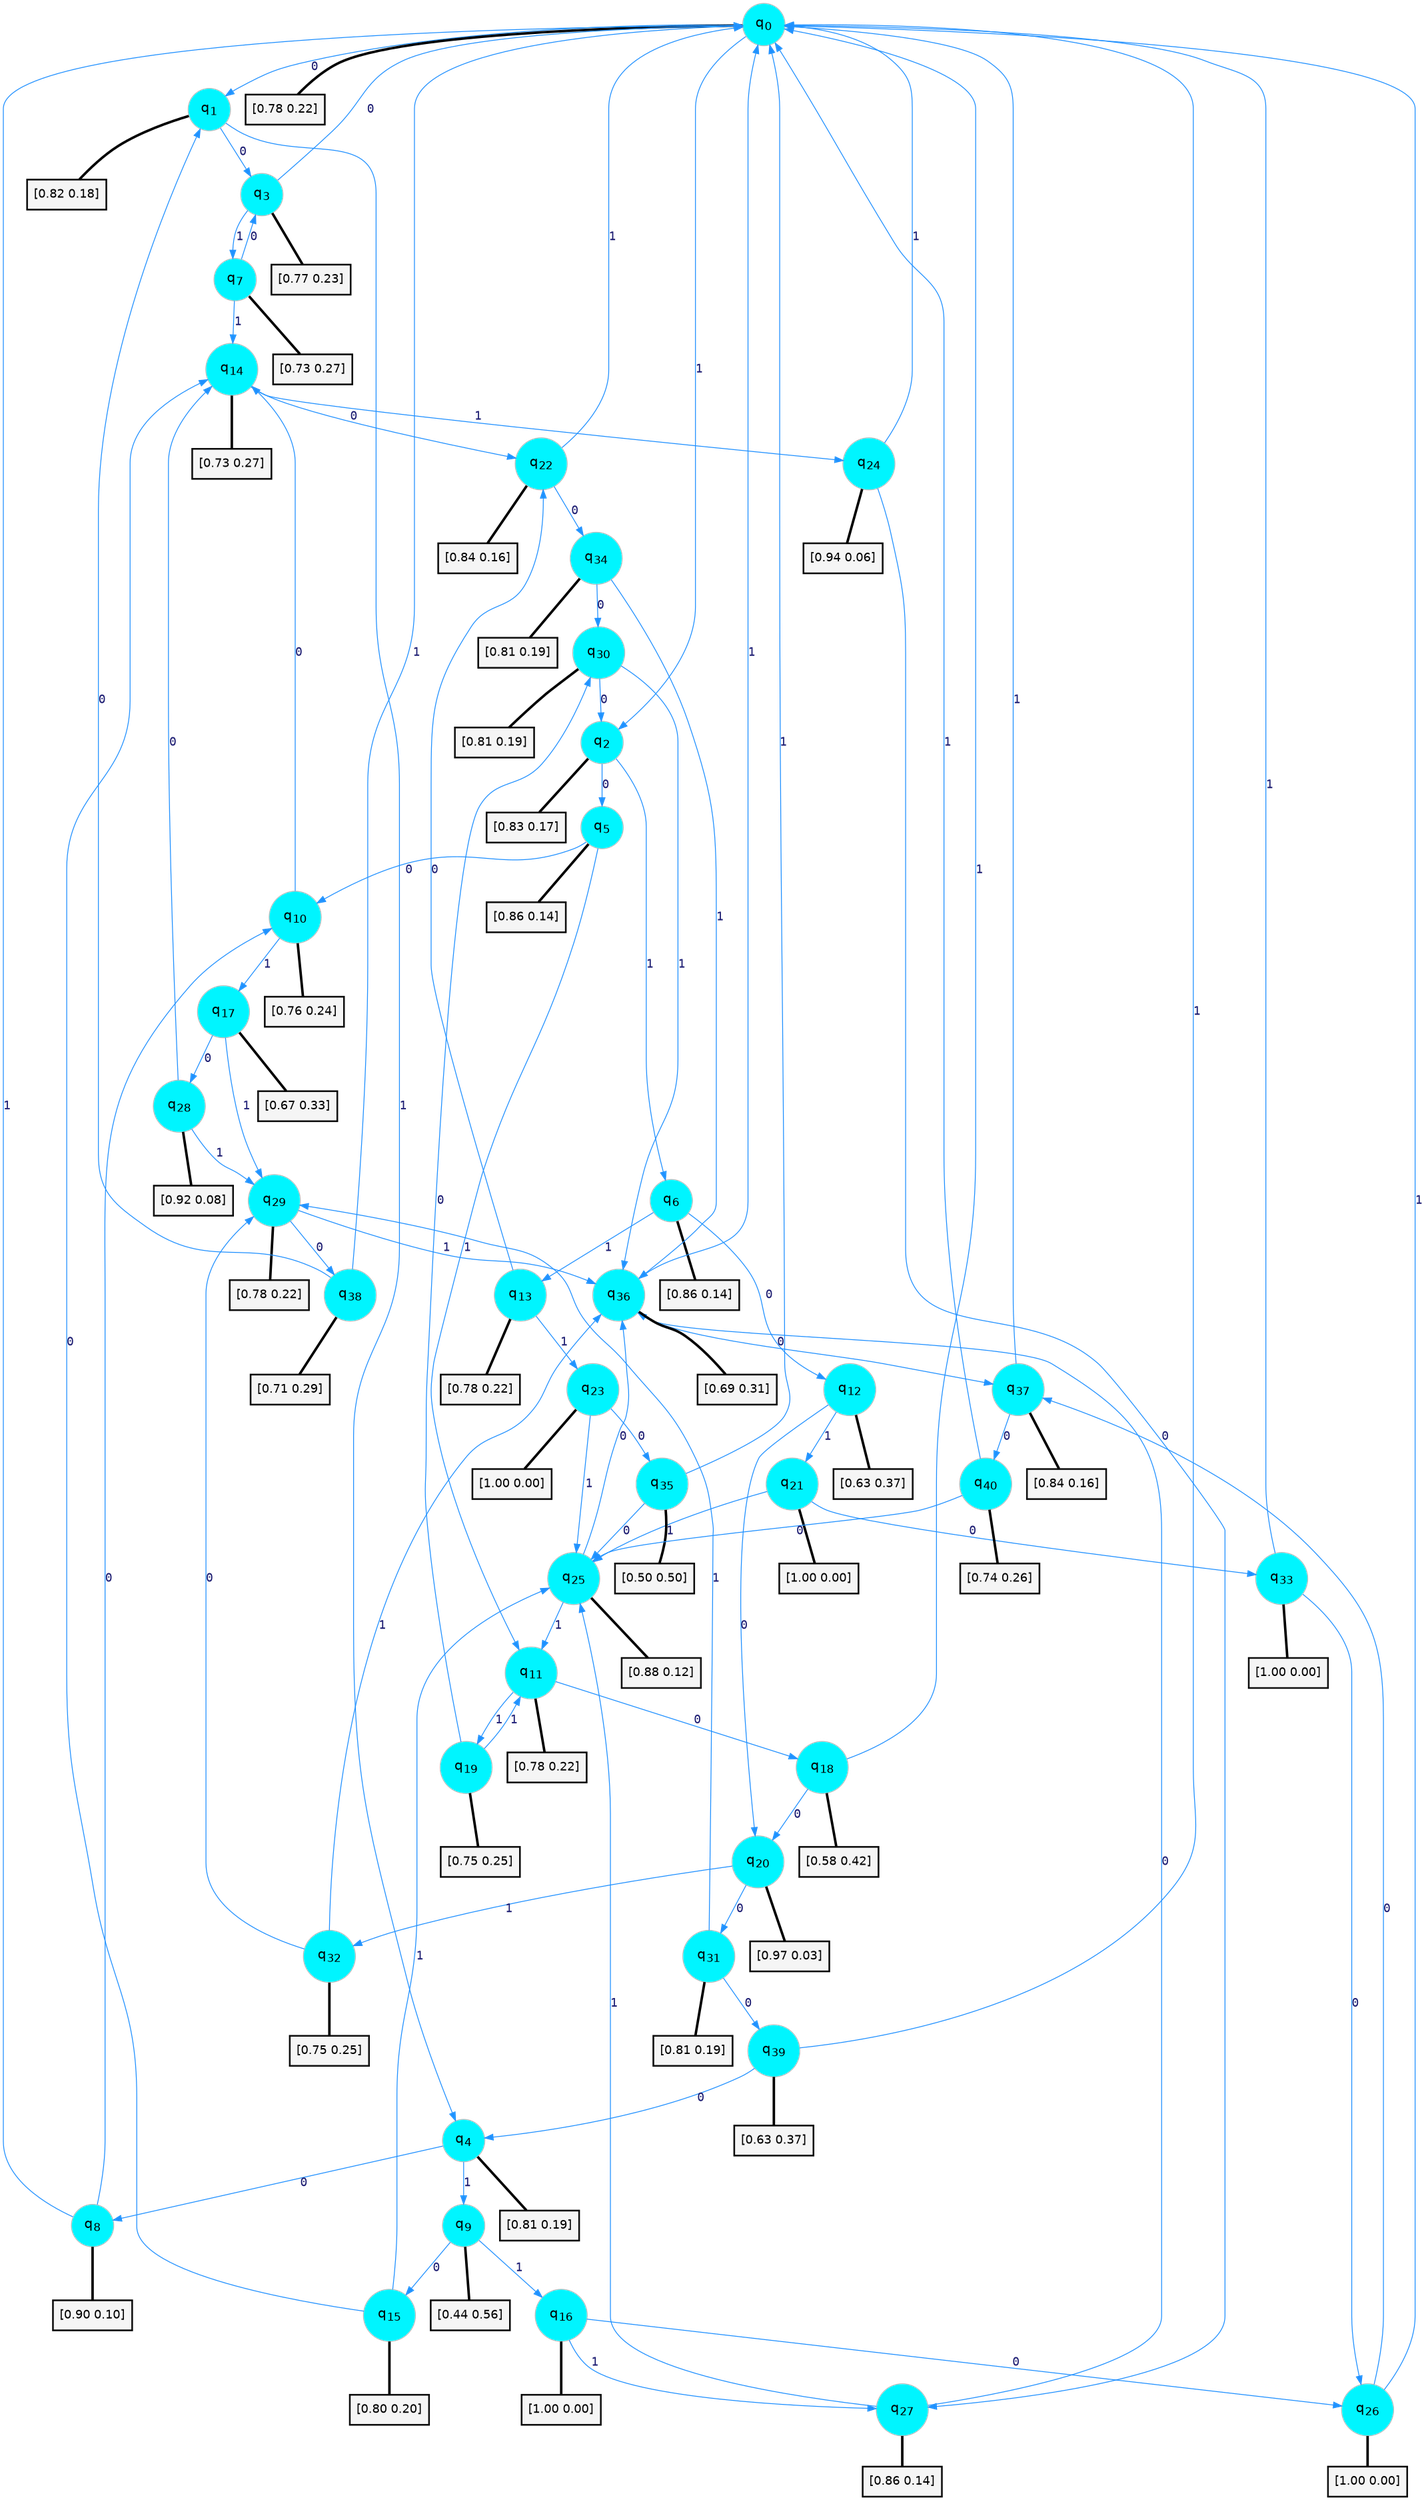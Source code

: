 digraph G {
graph [
bgcolor=transparent, dpi=300, rankdir=TD, size="40,25"];
node [
color=gray, fillcolor=turquoise1, fontcolor=black, fontname=Helvetica, fontsize=16, fontweight=bold, shape=circle, style=filled];
edge [
arrowsize=1, color=dodgerblue1, fontcolor=midnightblue, fontname=courier, fontweight=bold, penwidth=1, style=solid, weight=20];
0[label=<q<SUB>0</SUB>>];
1[label=<q<SUB>1</SUB>>];
2[label=<q<SUB>2</SUB>>];
3[label=<q<SUB>3</SUB>>];
4[label=<q<SUB>4</SUB>>];
5[label=<q<SUB>5</SUB>>];
6[label=<q<SUB>6</SUB>>];
7[label=<q<SUB>7</SUB>>];
8[label=<q<SUB>8</SUB>>];
9[label=<q<SUB>9</SUB>>];
10[label=<q<SUB>10</SUB>>];
11[label=<q<SUB>11</SUB>>];
12[label=<q<SUB>12</SUB>>];
13[label=<q<SUB>13</SUB>>];
14[label=<q<SUB>14</SUB>>];
15[label=<q<SUB>15</SUB>>];
16[label=<q<SUB>16</SUB>>];
17[label=<q<SUB>17</SUB>>];
18[label=<q<SUB>18</SUB>>];
19[label=<q<SUB>19</SUB>>];
20[label=<q<SUB>20</SUB>>];
21[label=<q<SUB>21</SUB>>];
22[label=<q<SUB>22</SUB>>];
23[label=<q<SUB>23</SUB>>];
24[label=<q<SUB>24</SUB>>];
25[label=<q<SUB>25</SUB>>];
26[label=<q<SUB>26</SUB>>];
27[label=<q<SUB>27</SUB>>];
28[label=<q<SUB>28</SUB>>];
29[label=<q<SUB>29</SUB>>];
30[label=<q<SUB>30</SUB>>];
31[label=<q<SUB>31</SUB>>];
32[label=<q<SUB>32</SUB>>];
33[label=<q<SUB>33</SUB>>];
34[label=<q<SUB>34</SUB>>];
35[label=<q<SUB>35</SUB>>];
36[label=<q<SUB>36</SUB>>];
37[label=<q<SUB>37</SUB>>];
38[label=<q<SUB>38</SUB>>];
39[label=<q<SUB>39</SUB>>];
40[label=<q<SUB>40</SUB>>];
41[label="[0.78 0.22]", shape=box,fontcolor=black, fontname=Helvetica, fontsize=14, penwidth=2, fillcolor=whitesmoke,color=black];
42[label="[0.82 0.18]", shape=box,fontcolor=black, fontname=Helvetica, fontsize=14, penwidth=2, fillcolor=whitesmoke,color=black];
43[label="[0.83 0.17]", shape=box,fontcolor=black, fontname=Helvetica, fontsize=14, penwidth=2, fillcolor=whitesmoke,color=black];
44[label="[0.77 0.23]", shape=box,fontcolor=black, fontname=Helvetica, fontsize=14, penwidth=2, fillcolor=whitesmoke,color=black];
45[label="[0.81 0.19]", shape=box,fontcolor=black, fontname=Helvetica, fontsize=14, penwidth=2, fillcolor=whitesmoke,color=black];
46[label="[0.86 0.14]", shape=box,fontcolor=black, fontname=Helvetica, fontsize=14, penwidth=2, fillcolor=whitesmoke,color=black];
47[label="[0.86 0.14]", shape=box,fontcolor=black, fontname=Helvetica, fontsize=14, penwidth=2, fillcolor=whitesmoke,color=black];
48[label="[0.73 0.27]", shape=box,fontcolor=black, fontname=Helvetica, fontsize=14, penwidth=2, fillcolor=whitesmoke,color=black];
49[label="[0.90 0.10]", shape=box,fontcolor=black, fontname=Helvetica, fontsize=14, penwidth=2, fillcolor=whitesmoke,color=black];
50[label="[0.44 0.56]", shape=box,fontcolor=black, fontname=Helvetica, fontsize=14, penwidth=2, fillcolor=whitesmoke,color=black];
51[label="[0.76 0.24]", shape=box,fontcolor=black, fontname=Helvetica, fontsize=14, penwidth=2, fillcolor=whitesmoke,color=black];
52[label="[0.78 0.22]", shape=box,fontcolor=black, fontname=Helvetica, fontsize=14, penwidth=2, fillcolor=whitesmoke,color=black];
53[label="[0.63 0.37]", shape=box,fontcolor=black, fontname=Helvetica, fontsize=14, penwidth=2, fillcolor=whitesmoke,color=black];
54[label="[0.78 0.22]", shape=box,fontcolor=black, fontname=Helvetica, fontsize=14, penwidth=2, fillcolor=whitesmoke,color=black];
55[label="[0.73 0.27]", shape=box,fontcolor=black, fontname=Helvetica, fontsize=14, penwidth=2, fillcolor=whitesmoke,color=black];
56[label="[0.80 0.20]", shape=box,fontcolor=black, fontname=Helvetica, fontsize=14, penwidth=2, fillcolor=whitesmoke,color=black];
57[label="[1.00 0.00]", shape=box,fontcolor=black, fontname=Helvetica, fontsize=14, penwidth=2, fillcolor=whitesmoke,color=black];
58[label="[0.67 0.33]", shape=box,fontcolor=black, fontname=Helvetica, fontsize=14, penwidth=2, fillcolor=whitesmoke,color=black];
59[label="[0.58 0.42]", shape=box,fontcolor=black, fontname=Helvetica, fontsize=14, penwidth=2, fillcolor=whitesmoke,color=black];
60[label="[0.75 0.25]", shape=box,fontcolor=black, fontname=Helvetica, fontsize=14, penwidth=2, fillcolor=whitesmoke,color=black];
61[label="[0.97 0.03]", shape=box,fontcolor=black, fontname=Helvetica, fontsize=14, penwidth=2, fillcolor=whitesmoke,color=black];
62[label="[1.00 0.00]", shape=box,fontcolor=black, fontname=Helvetica, fontsize=14, penwidth=2, fillcolor=whitesmoke,color=black];
63[label="[0.84 0.16]", shape=box,fontcolor=black, fontname=Helvetica, fontsize=14, penwidth=2, fillcolor=whitesmoke,color=black];
64[label="[1.00 0.00]", shape=box,fontcolor=black, fontname=Helvetica, fontsize=14, penwidth=2, fillcolor=whitesmoke,color=black];
65[label="[0.94 0.06]", shape=box,fontcolor=black, fontname=Helvetica, fontsize=14, penwidth=2, fillcolor=whitesmoke,color=black];
66[label="[0.88 0.12]", shape=box,fontcolor=black, fontname=Helvetica, fontsize=14, penwidth=2, fillcolor=whitesmoke,color=black];
67[label="[1.00 0.00]", shape=box,fontcolor=black, fontname=Helvetica, fontsize=14, penwidth=2, fillcolor=whitesmoke,color=black];
68[label="[0.86 0.14]", shape=box,fontcolor=black, fontname=Helvetica, fontsize=14, penwidth=2, fillcolor=whitesmoke,color=black];
69[label="[0.92 0.08]", shape=box,fontcolor=black, fontname=Helvetica, fontsize=14, penwidth=2, fillcolor=whitesmoke,color=black];
70[label="[0.78 0.22]", shape=box,fontcolor=black, fontname=Helvetica, fontsize=14, penwidth=2, fillcolor=whitesmoke,color=black];
71[label="[0.81 0.19]", shape=box,fontcolor=black, fontname=Helvetica, fontsize=14, penwidth=2, fillcolor=whitesmoke,color=black];
72[label="[0.81 0.19]", shape=box,fontcolor=black, fontname=Helvetica, fontsize=14, penwidth=2, fillcolor=whitesmoke,color=black];
73[label="[0.75 0.25]", shape=box,fontcolor=black, fontname=Helvetica, fontsize=14, penwidth=2, fillcolor=whitesmoke,color=black];
74[label="[1.00 0.00]", shape=box,fontcolor=black, fontname=Helvetica, fontsize=14, penwidth=2, fillcolor=whitesmoke,color=black];
75[label="[0.81 0.19]", shape=box,fontcolor=black, fontname=Helvetica, fontsize=14, penwidth=2, fillcolor=whitesmoke,color=black];
76[label="[0.50 0.50]", shape=box,fontcolor=black, fontname=Helvetica, fontsize=14, penwidth=2, fillcolor=whitesmoke,color=black];
77[label="[0.69 0.31]", shape=box,fontcolor=black, fontname=Helvetica, fontsize=14, penwidth=2, fillcolor=whitesmoke,color=black];
78[label="[0.84 0.16]", shape=box,fontcolor=black, fontname=Helvetica, fontsize=14, penwidth=2, fillcolor=whitesmoke,color=black];
79[label="[0.71 0.29]", shape=box,fontcolor=black, fontname=Helvetica, fontsize=14, penwidth=2, fillcolor=whitesmoke,color=black];
80[label="[0.63 0.37]", shape=box,fontcolor=black, fontname=Helvetica, fontsize=14, penwidth=2, fillcolor=whitesmoke,color=black];
81[label="[0.74 0.26]", shape=box,fontcolor=black, fontname=Helvetica, fontsize=14, penwidth=2, fillcolor=whitesmoke,color=black];
0->1 [label=0];
0->2 [label=1];
0->41 [arrowhead=none, penwidth=3,color=black];
1->3 [label=0];
1->4 [label=1];
1->42 [arrowhead=none, penwidth=3,color=black];
2->5 [label=0];
2->6 [label=1];
2->43 [arrowhead=none, penwidth=3,color=black];
3->0 [label=0];
3->7 [label=1];
3->44 [arrowhead=none, penwidth=3,color=black];
4->8 [label=0];
4->9 [label=1];
4->45 [arrowhead=none, penwidth=3,color=black];
5->10 [label=0];
5->11 [label=1];
5->46 [arrowhead=none, penwidth=3,color=black];
6->12 [label=0];
6->13 [label=1];
6->47 [arrowhead=none, penwidth=3,color=black];
7->3 [label=0];
7->14 [label=1];
7->48 [arrowhead=none, penwidth=3,color=black];
8->10 [label=0];
8->0 [label=1];
8->49 [arrowhead=none, penwidth=3,color=black];
9->15 [label=0];
9->16 [label=1];
9->50 [arrowhead=none, penwidth=3,color=black];
10->14 [label=0];
10->17 [label=1];
10->51 [arrowhead=none, penwidth=3,color=black];
11->18 [label=0];
11->19 [label=1];
11->52 [arrowhead=none, penwidth=3,color=black];
12->20 [label=0];
12->21 [label=1];
12->53 [arrowhead=none, penwidth=3,color=black];
13->22 [label=0];
13->23 [label=1];
13->54 [arrowhead=none, penwidth=3,color=black];
14->22 [label=0];
14->24 [label=1];
14->55 [arrowhead=none, penwidth=3,color=black];
15->14 [label=0];
15->25 [label=1];
15->56 [arrowhead=none, penwidth=3,color=black];
16->26 [label=0];
16->27 [label=1];
16->57 [arrowhead=none, penwidth=3,color=black];
17->28 [label=0];
17->29 [label=1];
17->58 [arrowhead=none, penwidth=3,color=black];
18->20 [label=0];
18->0 [label=1];
18->59 [arrowhead=none, penwidth=3,color=black];
19->30 [label=0];
19->11 [label=1];
19->60 [arrowhead=none, penwidth=3,color=black];
20->31 [label=0];
20->32 [label=1];
20->61 [arrowhead=none, penwidth=3,color=black];
21->33 [label=0];
21->25 [label=1];
21->62 [arrowhead=none, penwidth=3,color=black];
22->34 [label=0];
22->0 [label=1];
22->63 [arrowhead=none, penwidth=3,color=black];
23->35 [label=0];
23->25 [label=1];
23->64 [arrowhead=none, penwidth=3,color=black];
24->27 [label=0];
24->0 [label=1];
24->65 [arrowhead=none, penwidth=3,color=black];
25->36 [label=0];
25->11 [label=1];
25->66 [arrowhead=none, penwidth=3,color=black];
26->37 [label=0];
26->0 [label=1];
26->67 [arrowhead=none, penwidth=3,color=black];
27->36 [label=0];
27->25 [label=1];
27->68 [arrowhead=none, penwidth=3,color=black];
28->14 [label=0];
28->29 [label=1];
28->69 [arrowhead=none, penwidth=3,color=black];
29->38 [label=0];
29->36 [label=1];
29->70 [arrowhead=none, penwidth=3,color=black];
30->2 [label=0];
30->36 [label=1];
30->71 [arrowhead=none, penwidth=3,color=black];
31->39 [label=0];
31->29 [label=1];
31->72 [arrowhead=none, penwidth=3,color=black];
32->29 [label=0];
32->36 [label=1];
32->73 [arrowhead=none, penwidth=3,color=black];
33->26 [label=0];
33->0 [label=1];
33->74 [arrowhead=none, penwidth=3,color=black];
34->30 [label=0];
34->36 [label=1];
34->75 [arrowhead=none, penwidth=3,color=black];
35->25 [label=0];
35->0 [label=1];
35->76 [arrowhead=none, penwidth=3,color=black];
36->37 [label=0];
36->0 [label=1];
36->77 [arrowhead=none, penwidth=3,color=black];
37->40 [label=0];
37->0 [label=1];
37->78 [arrowhead=none, penwidth=3,color=black];
38->1 [label=0];
38->0 [label=1];
38->79 [arrowhead=none, penwidth=3,color=black];
39->4 [label=0];
39->0 [label=1];
39->80 [arrowhead=none, penwidth=3,color=black];
40->25 [label=0];
40->0 [label=1];
40->81 [arrowhead=none, penwidth=3,color=black];
}
